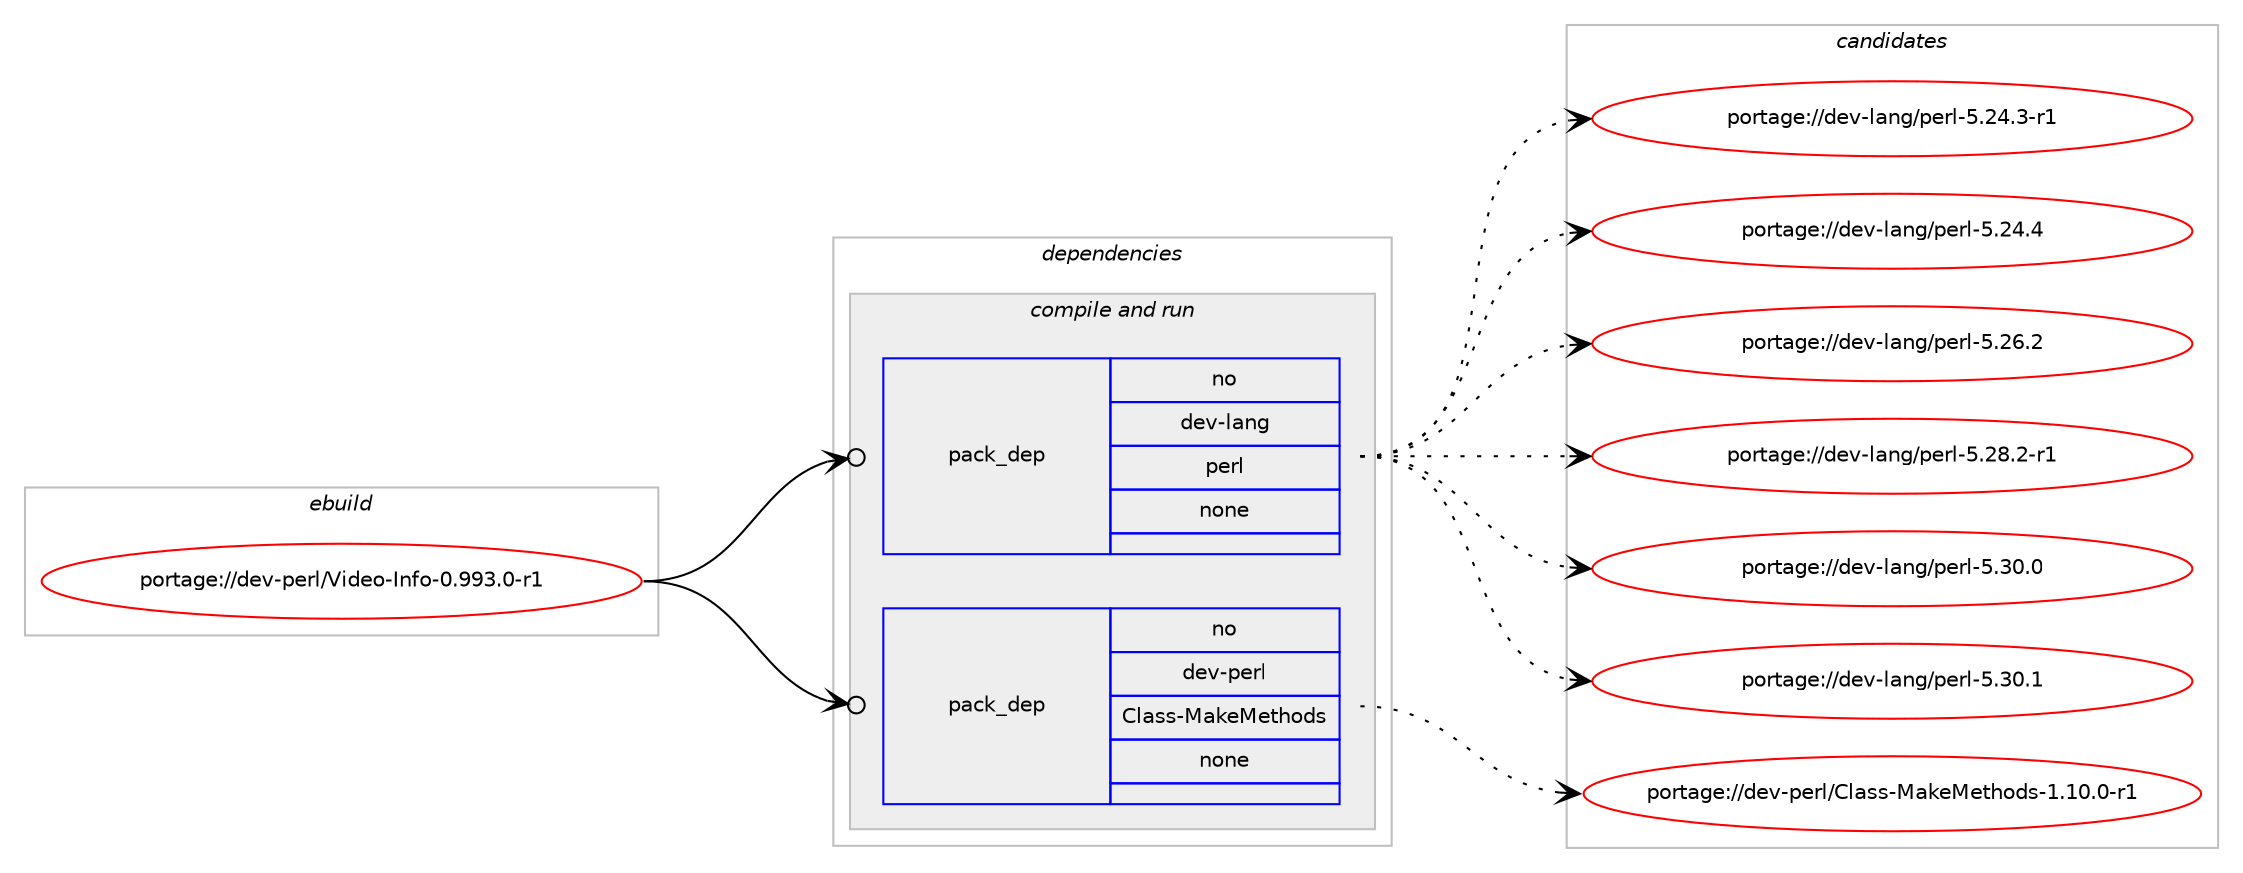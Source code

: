 digraph prolog {

# *************
# Graph options
# *************

newrank=true;
concentrate=true;
compound=true;
graph [rankdir=LR,fontname=Helvetica,fontsize=10,ranksep=1.5];#, ranksep=2.5, nodesep=0.2];
edge  [arrowhead=vee];
node  [fontname=Helvetica,fontsize=10];

# **********
# The ebuild
# **********

subgraph cluster_leftcol {
color=gray;
rank=same;
label=<<i>ebuild</i>>;
id [label="portage://dev-perl/Video-Info-0.993.0-r1", color=red, width=4, href="../dev-perl/Video-Info-0.993.0-r1.svg"];
}

# ****************
# The dependencies
# ****************

subgraph cluster_midcol {
color=gray;
label=<<i>dependencies</i>>;
subgraph cluster_compile {
fillcolor="#eeeeee";
style=filled;
label=<<i>compile</i>>;
}
subgraph cluster_compileandrun {
fillcolor="#eeeeee";
style=filled;
label=<<i>compile and run</i>>;
subgraph pack95581 {
dependency122608 [label=<<TABLE BORDER="0" CELLBORDER="1" CELLSPACING="0" CELLPADDING="4" WIDTH="220"><TR><TD ROWSPAN="6" CELLPADDING="30">pack_dep</TD></TR><TR><TD WIDTH="110">no</TD></TR><TR><TD>dev-lang</TD></TR><TR><TD>perl</TD></TR><TR><TD>none</TD></TR><TR><TD></TD></TR></TABLE>>, shape=none, color=blue];
}
id:e -> dependency122608:w [weight=20,style="solid",arrowhead="odotvee"];
subgraph pack95582 {
dependency122609 [label=<<TABLE BORDER="0" CELLBORDER="1" CELLSPACING="0" CELLPADDING="4" WIDTH="220"><TR><TD ROWSPAN="6" CELLPADDING="30">pack_dep</TD></TR><TR><TD WIDTH="110">no</TD></TR><TR><TD>dev-perl</TD></TR><TR><TD>Class-MakeMethods</TD></TR><TR><TD>none</TD></TR><TR><TD></TD></TR></TABLE>>, shape=none, color=blue];
}
id:e -> dependency122609:w [weight=20,style="solid",arrowhead="odotvee"];
}
subgraph cluster_run {
fillcolor="#eeeeee";
style=filled;
label=<<i>run</i>>;
}
}

# **************
# The candidates
# **************

subgraph cluster_choices {
rank=same;
color=gray;
label=<<i>candidates</i>>;

subgraph choice95581 {
color=black;
nodesep=1;
choiceportage100101118451089711010347112101114108455346505246514511449 [label="portage://dev-lang/perl-5.24.3-r1", color=red, width=4,href="../dev-lang/perl-5.24.3-r1.svg"];
choiceportage10010111845108971101034711210111410845534650524652 [label="portage://dev-lang/perl-5.24.4", color=red, width=4,href="../dev-lang/perl-5.24.4.svg"];
choiceportage10010111845108971101034711210111410845534650544650 [label="portage://dev-lang/perl-5.26.2", color=red, width=4,href="../dev-lang/perl-5.26.2.svg"];
choiceportage100101118451089711010347112101114108455346505646504511449 [label="portage://dev-lang/perl-5.28.2-r1", color=red, width=4,href="../dev-lang/perl-5.28.2-r1.svg"];
choiceportage10010111845108971101034711210111410845534651484648 [label="portage://dev-lang/perl-5.30.0", color=red, width=4,href="../dev-lang/perl-5.30.0.svg"];
choiceportage10010111845108971101034711210111410845534651484649 [label="portage://dev-lang/perl-5.30.1", color=red, width=4,href="../dev-lang/perl-5.30.1.svg"];
dependency122608:e -> choiceportage100101118451089711010347112101114108455346505246514511449:w [style=dotted,weight="100"];
dependency122608:e -> choiceportage10010111845108971101034711210111410845534650524652:w [style=dotted,weight="100"];
dependency122608:e -> choiceportage10010111845108971101034711210111410845534650544650:w [style=dotted,weight="100"];
dependency122608:e -> choiceportage100101118451089711010347112101114108455346505646504511449:w [style=dotted,weight="100"];
dependency122608:e -> choiceportage10010111845108971101034711210111410845534651484648:w [style=dotted,weight="100"];
dependency122608:e -> choiceportage10010111845108971101034711210111410845534651484649:w [style=dotted,weight="100"];
}
subgraph choice95582 {
color=black;
nodesep=1;
choiceportage1001011184511210111410847671089711511545779710710177101116104111100115454946494846484511449 [label="portage://dev-perl/Class-MakeMethods-1.10.0-r1", color=red, width=4,href="../dev-perl/Class-MakeMethods-1.10.0-r1.svg"];
dependency122609:e -> choiceportage1001011184511210111410847671089711511545779710710177101116104111100115454946494846484511449:w [style=dotted,weight="100"];
}
}

}

